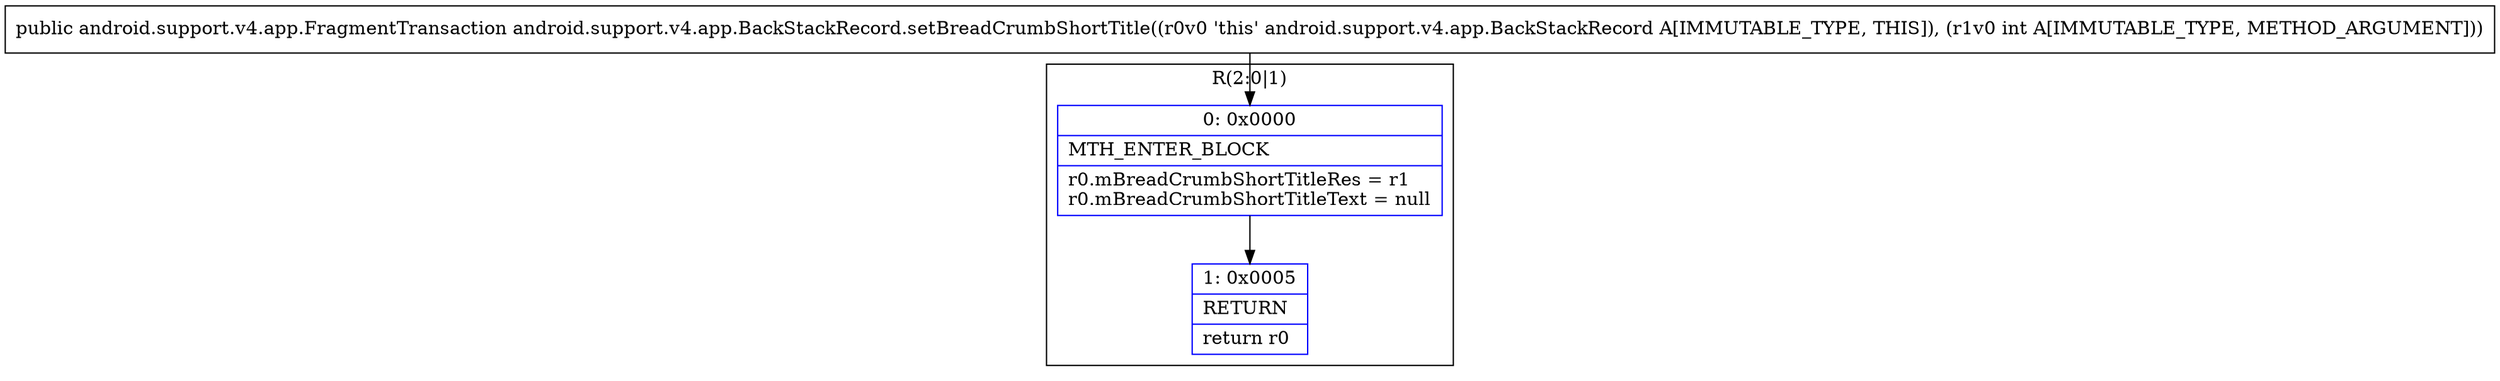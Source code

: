 digraph "CFG forandroid.support.v4.app.BackStackRecord.setBreadCrumbShortTitle(I)Landroid\/support\/v4\/app\/FragmentTransaction;" {
subgraph cluster_Region_1364274343 {
label = "R(2:0|1)";
node [shape=record,color=blue];
Node_0 [shape=record,label="{0\:\ 0x0000|MTH_ENTER_BLOCK\l|r0.mBreadCrumbShortTitleRes = r1\lr0.mBreadCrumbShortTitleText = null\l}"];
Node_1 [shape=record,label="{1\:\ 0x0005|RETURN\l|return r0\l}"];
}
MethodNode[shape=record,label="{public android.support.v4.app.FragmentTransaction android.support.v4.app.BackStackRecord.setBreadCrumbShortTitle((r0v0 'this' android.support.v4.app.BackStackRecord A[IMMUTABLE_TYPE, THIS]), (r1v0 int A[IMMUTABLE_TYPE, METHOD_ARGUMENT])) }"];
MethodNode -> Node_0;
Node_0 -> Node_1;
}

